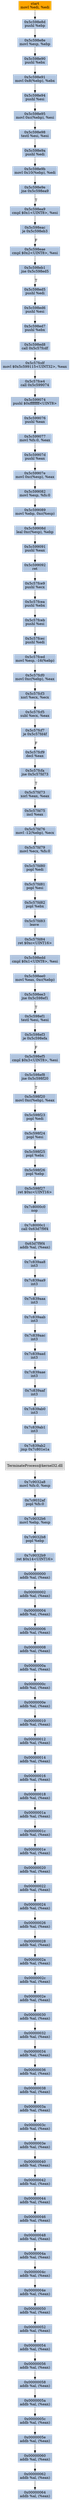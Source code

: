 digraph G {
node[shape=rectangle,style=filled,fillcolor=lightsteelblue,color=lightsteelblue]
bgcolor="transparent"
a0x5c598e8bmovl_edi_edi[label="start\nmovl %edi, %edi",color="lightgrey",fillcolor="orange"];
a0x5c598e8dpushl_ebp[label="0x5c598e8d\npushl %ebp"];
a0x5c598e8emovl_esp_ebp[label="0x5c598e8e\nmovl %esp, %ebp"];
a0x5c598e90pushl_ebx[label="0x5c598e90\npushl %ebx"];
a0x5c598e91movl_0x8ebp__ebx[label="0x5c598e91\nmovl 0x8(%ebp), %ebx"];
a0x5c598e94pushl_esi[label="0x5c598e94\npushl %esi"];
a0x5c598e95movl_0xcebp__esi[label="0x5c598e95\nmovl 0xc(%ebp), %esi"];
a0x5c598e98testl_esi_esi[label="0x5c598e98\ntestl %esi, %esi"];
a0x5c598e9apushl_edi[label="0x5c598e9a\npushl %edi"];
a0x5c598e9bmovl_0x10ebp__edi[label="0x5c598e9b\nmovl 0x10(%ebp), %edi"];
a0x5c598e9ejne_0x5c598ea9[label="0x5c598e9e\njne 0x5c598ea9"];
a0x5c598ea9cmpl_0x1UINT8_esi[label="0x5c598ea9\ncmpl $0x1<UINT8>, %esi"];
a0x5c598eacje_0x5c598eb3[label="0x5c598eac\nje 0x5c598eb3"];
a0x5c598eaecmpl_0x2UINT8_esi[label="0x5c598eae\ncmpl $0x2<UINT8>, %esi"];
a0x5c598eb1jne_0x5c598ed5[label="0x5c598eb1\njne 0x5c598ed5"];
a0x5c598ed5pushl_edi[label="0x5c598ed5\npushl %edi"];
a0x5c598ed6pushl_esi[label="0x5c598ed6\npushl %esi"];
a0x5c598ed7pushl_ebx[label="0x5c598ed7\npushl %ebx"];
a0x5c598ed8call_0x5c57fcdf[label="0x5c598ed8\ncall 0x5c57fcdf"];
a0x5c57fcdfmovl_0x5c599115UINT32_eax[label="0x5c57fcdf\nmovl $0x5c599115<UINT32>, %eax"];
a0x5c57fce4call_0x5c599074[label="0x5c57fce4\ncall 0x5c599074"];
a0x5c599074pushl_0xffffffffUINT8[label="0x5c599074\npushl $0xffffffff<UINT8>"];
a0x5c599076pushl_eax[label="0x5c599076\npushl %eax"];
a0x5c599077movl_fs_0_eax[label="0x5c599077\nmovl %fs:0, %eax"];
a0x5c59907dpushl_eax[label="0x5c59907d\npushl %eax"];
a0x5c59907emovl_0xcesp__eax[label="0x5c59907e\nmovl 0xc(%esp), %eax"];
a0x5c599082movl_esp_fs_0[label="0x5c599082\nmovl %esp, %fs:0"];
a0x5c599089movl_ebp_0xcesp_[label="0x5c599089\nmovl %ebp, 0xc(%esp)"];
a0x5c59908dleal_0xcesp__ebp[label="0x5c59908d\nleal 0xc(%esp), %ebp"];
a0x5c599091pushl_eax[label="0x5c599091\npushl %eax"];
a0x5c599092ret[label="0x5c599092\nret"];
a0x5c57fce9pushl_ecx[label="0x5c57fce9\npushl %ecx"];
a0x5c57fceapushl_ebx[label="0x5c57fcea\npushl %ebx"];
a0x5c57fcebpushl_esi[label="0x5c57fceb\npushl %esi"];
a0x5c57fcecpushl_edi[label="0x5c57fcec\npushl %edi"];
a0x5c57fcedmovl_esp__16ebp_[label="0x5c57fced\nmovl %esp, -16(%ebp)"];
a0x5c57fcf0movl_0xcebp__eax[label="0x5c57fcf0\nmovl 0xc(%ebp), %eax"];
a0x5c57fcf3xorl_ecx_ecx[label="0x5c57fcf3\nxorl %ecx, %ecx"];
a0x5c57fcf5subl_ecx_eax[label="0x5c57fcf5\nsubl %ecx, %eax"];
a0x5c57fcf7je_0x5c57fd4f[label="0x5c57fcf7\nje 0x5c57fd4f"];
a0x5c57fcf9decl_eax[label="0x5c57fcf9\ndecl %eax"];
a0x5c57fcfajne_0x5c57fd73[label="0x5c57fcfa\njne 0x5c57fd73"];
a0x5c57fd73xorl_eax_eax[label="0x5c57fd73\nxorl %eax, %eax"];
a0x5c57fd75incl_eax[label="0x5c57fd75\nincl %eax"];
a0x5c57fd76movl__12ebp__ecx[label="0x5c57fd76\nmovl -12(%ebp), %ecx"];
a0x5c57fd79movl_ecx_fs_0[label="0x5c57fd79\nmovl %ecx, %fs:0"];
a0x5c57fd80popl_edi[label="0x5c57fd80\npopl %edi"];
a0x5c57fd81popl_esi[label="0x5c57fd81\npopl %esi"];
a0x5c57fd82popl_ebx[label="0x5c57fd82\npopl %ebx"];
a0x5c57fd83leave_[label="0x5c57fd83\nleave "];
a0x5c57fd84ret_0xcUINT16[label="0x5c57fd84\nret $0xc<UINT16>"];
a0x5c598eddcmpl_0x1UINT8_esi[label="0x5c598edd\ncmpl $0x1<UINT8>, %esi"];
a0x5c598ee0movl_eax_0xcebp_[label="0x5c598ee0\nmovl %eax, 0xc(%ebp)"];
a0x5c598ee3jne_0x5c598ef1[label="0x5c598ee3\njne 0x5c598ef1"];
a0x5c598ef1testl_esi_esi[label="0x5c598ef1\ntestl %esi, %esi"];
a0x5c598ef3je_0x5c598efa[label="0x5c598ef3\nje 0x5c598efa"];
a0x5c598ef5cmpl_0x3UINT8_esi[label="0x5c598ef5\ncmpl $0x3<UINT8>, %esi"];
a0x5c598ef8jne_0x5c598f20[label="0x5c598ef8\njne 0x5c598f20"];
a0x5c598f20movl_0xcebp__eax[label="0x5c598f20\nmovl 0xc(%ebp), %eax"];
a0x5c598f23popl_edi[label="0x5c598f23\npopl %edi"];
a0x5c598f24popl_esi[label="0x5c598f24\npopl %esi"];
a0x5c598f25popl_ebx[label="0x5c598f25\npopl %ebx"];
a0x5c598f26popl_ebp[label="0x5c598f26\npopl %ebp"];
a0x5c598f27ret_0xcUINT16[label="0x5c598f27\nret $0xc<UINT16>"];
a0x7c8000c0nop_[label="0x7c8000c0\nnop "];
a0x7c8000c1call_0x63d7f9f4[label="0x7c8000c1\ncall 0x63d7f9f4"];
a0x63d7f9f4addb_al_eax_[label="0x63d7f9f4\naddb %al, (%eax)"];
a0x7c839aa8int3_[label="0x7c839aa8\nint3 "];
a0x7c839aa9int3_[label="0x7c839aa9\nint3 "];
a0x7c839aaaint3_[label="0x7c839aaa\nint3 "];
a0x7c839aabint3_[label="0x7c839aab\nint3 "];
a0x7c839aacint3_[label="0x7c839aac\nint3 "];
a0x7c839aadint3_[label="0x7c839aad\nint3 "];
a0x7c839aaeint3_[label="0x7c839aae\nint3 "];
a0x7c839aafint3_[label="0x7c839aaf\nint3 "];
a0x7c839ab0int3_[label="0x7c839ab0\nint3 "];
a0x7c839ab1int3_[label="0x7c839ab1\nint3 "];
a0x7c839ab2jmp_0x7c801e1a[label="0x7c839ab2\njmp 0x7c801e1a"];
TerminateProcess_kernel32_dll[label="TerminateProcess@kernel32.dll",color="lightgrey",fillcolor="lightgrey"];
a0x7c9032a8movl_fs_0_esp[label="0x7c9032a8\nmovl %fs:0, %esp"];
a0x7c9032afpopl_fs_0[label="0x7c9032af\npopl %fs:0"];
a0x7c9032b6movl_ebp_esp[label="0x7c9032b6\nmovl %ebp, %esp"];
a0x7c9032b8popl_ebp[label="0x7c9032b8\npopl %ebp"];
a0x7c9032b9ret_0x14UINT16[label="0x7c9032b9\nret $0x14<UINT16>"];
a0x00000000addb_al_eax_[label="0x00000000\naddb %al, (%eax)"];
a0x00000002addb_al_eax_[label="0x00000002\naddb %al, (%eax)"];
a0x00000004addb_al_eax_[label="0x00000004\naddb %al, (%eax)"];
a0x00000006addb_al_eax_[label="0x00000006\naddb %al, (%eax)"];
a0x00000008addb_al_eax_[label="0x00000008\naddb %al, (%eax)"];
a0x0000000aaddb_al_eax_[label="0x0000000a\naddb %al, (%eax)"];
a0x0000000caddb_al_eax_[label="0x0000000c\naddb %al, (%eax)"];
a0x0000000eaddb_al_eax_[label="0x0000000e\naddb %al, (%eax)"];
a0x00000010addb_al_eax_[label="0x00000010\naddb %al, (%eax)"];
a0x00000012addb_al_eax_[label="0x00000012\naddb %al, (%eax)"];
a0x00000014addb_al_eax_[label="0x00000014\naddb %al, (%eax)"];
a0x00000016addb_al_eax_[label="0x00000016\naddb %al, (%eax)"];
a0x00000018addb_al_eax_[label="0x00000018\naddb %al, (%eax)"];
a0x0000001aaddb_al_eax_[label="0x0000001a\naddb %al, (%eax)"];
a0x0000001caddb_al_eax_[label="0x0000001c\naddb %al, (%eax)"];
a0x0000001eaddb_al_eax_[label="0x0000001e\naddb %al, (%eax)"];
a0x00000020addb_al_eax_[label="0x00000020\naddb %al, (%eax)"];
a0x00000022addb_al_eax_[label="0x00000022\naddb %al, (%eax)"];
a0x00000024addb_al_eax_[label="0x00000024\naddb %al, (%eax)"];
a0x00000026addb_al_eax_[label="0x00000026\naddb %al, (%eax)"];
a0x00000028addb_al_eax_[label="0x00000028\naddb %al, (%eax)"];
a0x0000002aaddb_al_eax_[label="0x0000002a\naddb %al, (%eax)"];
a0x0000002caddb_al_eax_[label="0x0000002c\naddb %al, (%eax)"];
a0x0000002eaddb_al_eax_[label="0x0000002e\naddb %al, (%eax)"];
a0x00000030addb_al_eax_[label="0x00000030\naddb %al, (%eax)"];
a0x00000032addb_al_eax_[label="0x00000032\naddb %al, (%eax)"];
a0x00000034addb_al_eax_[label="0x00000034\naddb %al, (%eax)"];
a0x00000036addb_al_eax_[label="0x00000036\naddb %al, (%eax)"];
a0x00000038addb_al_eax_[label="0x00000038\naddb %al, (%eax)"];
a0x0000003aaddb_al_eax_[label="0x0000003a\naddb %al, (%eax)"];
a0x0000003caddb_al_eax_[label="0x0000003c\naddb %al, (%eax)"];
a0x0000003eaddb_al_eax_[label="0x0000003e\naddb %al, (%eax)"];
a0x00000040addb_al_eax_[label="0x00000040\naddb %al, (%eax)"];
a0x00000042addb_al_eax_[label="0x00000042\naddb %al, (%eax)"];
a0x00000044addb_al_eax_[label="0x00000044\naddb %al, (%eax)"];
a0x00000046addb_al_eax_[label="0x00000046\naddb %al, (%eax)"];
a0x00000048addb_al_eax_[label="0x00000048\naddb %al, (%eax)"];
a0x0000004aaddb_al_eax_[label="0x0000004a\naddb %al, (%eax)"];
a0x0000004caddb_al_eax_[label="0x0000004c\naddb %al, (%eax)"];
a0x0000004eaddb_al_eax_[label="0x0000004e\naddb %al, (%eax)"];
a0x00000050addb_al_eax_[label="0x00000050\naddb %al, (%eax)"];
a0x00000052addb_al_eax_[label="0x00000052\naddb %al, (%eax)"];
a0x00000054addb_al_eax_[label="0x00000054\naddb %al, (%eax)"];
a0x00000056addb_al_eax_[label="0x00000056\naddb %al, (%eax)"];
a0x00000058addb_al_eax_[label="0x00000058\naddb %al, (%eax)"];
a0x0000005aaddb_al_eax_[label="0x0000005a\naddb %al, (%eax)"];
a0x0000005caddb_al_eax_[label="0x0000005c\naddb %al, (%eax)"];
a0x0000005eaddb_al_eax_[label="0x0000005e\naddb %al, (%eax)"];
a0x00000060addb_al_eax_[label="0x00000060\naddb %al, (%eax)"];
a0x00000062addb_al_eax_[label="0x00000062\naddb %al, (%eax)"];
a0x00000064addb_al_eax_[label="0x00000064\naddb %al, (%eax)"];
a0x5c598e8bmovl_edi_edi -> a0x5c598e8dpushl_ebp [color="#000000"];
a0x5c598e8dpushl_ebp -> a0x5c598e8emovl_esp_ebp [color="#000000"];
a0x5c598e8emovl_esp_ebp -> a0x5c598e90pushl_ebx [color="#000000"];
a0x5c598e90pushl_ebx -> a0x5c598e91movl_0x8ebp__ebx [color="#000000"];
a0x5c598e91movl_0x8ebp__ebx -> a0x5c598e94pushl_esi [color="#000000"];
a0x5c598e94pushl_esi -> a0x5c598e95movl_0xcebp__esi [color="#000000"];
a0x5c598e95movl_0xcebp__esi -> a0x5c598e98testl_esi_esi [color="#000000"];
a0x5c598e98testl_esi_esi -> a0x5c598e9apushl_edi [color="#000000"];
a0x5c598e9apushl_edi -> a0x5c598e9bmovl_0x10ebp__edi [color="#000000"];
a0x5c598e9bmovl_0x10ebp__edi -> a0x5c598e9ejne_0x5c598ea9 [color="#000000"];
a0x5c598e9ejne_0x5c598ea9 -> a0x5c598ea9cmpl_0x1UINT8_esi [color="#000000",label="T"];
a0x5c598ea9cmpl_0x1UINT8_esi -> a0x5c598eacje_0x5c598eb3 [color="#000000"];
a0x5c598eacje_0x5c598eb3 -> a0x5c598eaecmpl_0x2UINT8_esi [color="#000000",label="F"];
a0x5c598eaecmpl_0x2UINT8_esi -> a0x5c598eb1jne_0x5c598ed5 [color="#000000"];
a0x5c598eb1jne_0x5c598ed5 -> a0x5c598ed5pushl_edi [color="#000000",label="T"];
a0x5c598ed5pushl_edi -> a0x5c598ed6pushl_esi [color="#000000"];
a0x5c598ed6pushl_esi -> a0x5c598ed7pushl_ebx [color="#000000"];
a0x5c598ed7pushl_ebx -> a0x5c598ed8call_0x5c57fcdf [color="#000000"];
a0x5c598ed8call_0x5c57fcdf -> a0x5c57fcdfmovl_0x5c599115UINT32_eax [color="#000000"];
a0x5c57fcdfmovl_0x5c599115UINT32_eax -> a0x5c57fce4call_0x5c599074 [color="#000000"];
a0x5c57fce4call_0x5c599074 -> a0x5c599074pushl_0xffffffffUINT8 [color="#000000"];
a0x5c599074pushl_0xffffffffUINT8 -> a0x5c599076pushl_eax [color="#000000"];
a0x5c599076pushl_eax -> a0x5c599077movl_fs_0_eax [color="#000000"];
a0x5c599077movl_fs_0_eax -> a0x5c59907dpushl_eax [color="#000000"];
a0x5c59907dpushl_eax -> a0x5c59907emovl_0xcesp__eax [color="#000000"];
a0x5c59907emovl_0xcesp__eax -> a0x5c599082movl_esp_fs_0 [color="#000000"];
a0x5c599082movl_esp_fs_0 -> a0x5c599089movl_ebp_0xcesp_ [color="#000000"];
a0x5c599089movl_ebp_0xcesp_ -> a0x5c59908dleal_0xcesp__ebp [color="#000000"];
a0x5c59908dleal_0xcesp__ebp -> a0x5c599091pushl_eax [color="#000000"];
a0x5c599091pushl_eax -> a0x5c599092ret [color="#000000"];
a0x5c599092ret -> a0x5c57fce9pushl_ecx [color="#000000"];
a0x5c57fce9pushl_ecx -> a0x5c57fceapushl_ebx [color="#000000"];
a0x5c57fceapushl_ebx -> a0x5c57fcebpushl_esi [color="#000000"];
a0x5c57fcebpushl_esi -> a0x5c57fcecpushl_edi [color="#000000"];
a0x5c57fcecpushl_edi -> a0x5c57fcedmovl_esp__16ebp_ [color="#000000"];
a0x5c57fcedmovl_esp__16ebp_ -> a0x5c57fcf0movl_0xcebp__eax [color="#000000"];
a0x5c57fcf0movl_0xcebp__eax -> a0x5c57fcf3xorl_ecx_ecx [color="#000000"];
a0x5c57fcf3xorl_ecx_ecx -> a0x5c57fcf5subl_ecx_eax [color="#000000"];
a0x5c57fcf5subl_ecx_eax -> a0x5c57fcf7je_0x5c57fd4f [color="#000000"];
a0x5c57fcf7je_0x5c57fd4f -> a0x5c57fcf9decl_eax [color="#000000",label="F"];
a0x5c57fcf9decl_eax -> a0x5c57fcfajne_0x5c57fd73 [color="#000000"];
a0x5c57fcfajne_0x5c57fd73 -> a0x5c57fd73xorl_eax_eax [color="#000000",label="T"];
a0x5c57fd73xorl_eax_eax -> a0x5c57fd75incl_eax [color="#000000"];
a0x5c57fd75incl_eax -> a0x5c57fd76movl__12ebp__ecx [color="#000000"];
a0x5c57fd76movl__12ebp__ecx -> a0x5c57fd79movl_ecx_fs_0 [color="#000000"];
a0x5c57fd79movl_ecx_fs_0 -> a0x5c57fd80popl_edi [color="#000000"];
a0x5c57fd80popl_edi -> a0x5c57fd81popl_esi [color="#000000"];
a0x5c57fd81popl_esi -> a0x5c57fd82popl_ebx [color="#000000"];
a0x5c57fd82popl_ebx -> a0x5c57fd83leave_ [color="#000000"];
a0x5c57fd83leave_ -> a0x5c57fd84ret_0xcUINT16 [color="#000000"];
a0x5c57fd84ret_0xcUINT16 -> a0x5c598eddcmpl_0x1UINT8_esi [color="#000000"];
a0x5c598eddcmpl_0x1UINT8_esi -> a0x5c598ee0movl_eax_0xcebp_ [color="#000000"];
a0x5c598ee0movl_eax_0xcebp_ -> a0x5c598ee3jne_0x5c598ef1 [color="#000000"];
a0x5c598ee3jne_0x5c598ef1 -> a0x5c598ef1testl_esi_esi [color="#000000",label="T"];
a0x5c598ef1testl_esi_esi -> a0x5c598ef3je_0x5c598efa [color="#000000"];
a0x5c598ef3je_0x5c598efa -> a0x5c598ef5cmpl_0x3UINT8_esi [color="#000000",label="F"];
a0x5c598ef5cmpl_0x3UINT8_esi -> a0x5c598ef8jne_0x5c598f20 [color="#000000"];
a0x5c598ef8jne_0x5c598f20 -> a0x5c598f20movl_0xcebp__eax [color="#000000",label="T"];
a0x5c598f20movl_0xcebp__eax -> a0x5c598f23popl_edi [color="#000000"];
a0x5c598f23popl_edi -> a0x5c598f24popl_esi [color="#000000"];
a0x5c598f24popl_esi -> a0x5c598f25popl_ebx [color="#000000"];
a0x5c598f25popl_ebx -> a0x5c598f26popl_ebp [color="#000000"];
a0x5c598f26popl_ebp -> a0x5c598f27ret_0xcUINT16 [color="#000000"];
a0x5c598f27ret_0xcUINT16 -> a0x7c8000c0nop_ [color="#000000"];
a0x7c8000c0nop_ -> a0x7c8000c1call_0x63d7f9f4 [color="#000000"];
a0x7c8000c1call_0x63d7f9f4 -> a0x63d7f9f4addb_al_eax_ [color="#000000"];
a0x63d7f9f4addb_al_eax_ -> a0x7c839aa8int3_ [color="#000000"];
a0x7c839aa8int3_ -> a0x7c839aa9int3_ [color="#000000"];
a0x7c839aa9int3_ -> a0x7c839aaaint3_ [color="#000000"];
a0x7c839aaaint3_ -> a0x7c839aabint3_ [color="#000000"];
a0x7c839aabint3_ -> a0x7c839aacint3_ [color="#000000"];
a0x7c839aacint3_ -> a0x7c839aadint3_ [color="#000000"];
a0x7c839aadint3_ -> a0x7c839aaeint3_ [color="#000000"];
a0x7c839aaeint3_ -> a0x7c839aafint3_ [color="#000000"];
a0x7c839aafint3_ -> a0x7c839ab0int3_ [color="#000000"];
a0x7c839ab0int3_ -> a0x7c839ab1int3_ [color="#000000"];
a0x7c839ab1int3_ -> a0x7c839ab2jmp_0x7c801e1a [color="#000000"];
a0x7c839ab2jmp_0x7c801e1a -> TerminateProcess_kernel32_dll [color="#000000"];
TerminateProcess_kernel32_dll -> a0x7c9032a8movl_fs_0_esp [color="#000000"];
a0x7c9032a8movl_fs_0_esp -> a0x7c9032afpopl_fs_0 [color="#000000"];
a0x7c9032afpopl_fs_0 -> a0x7c9032b6movl_ebp_esp [color="#000000"];
a0x7c9032b6movl_ebp_esp -> a0x7c9032b8popl_ebp [color="#000000"];
a0x7c9032b8popl_ebp -> a0x7c9032b9ret_0x14UINT16 [color="#000000"];
a0x7c9032b9ret_0x14UINT16 -> a0x00000000addb_al_eax_ [color="#000000"];
a0x00000000addb_al_eax_ -> a0x00000002addb_al_eax_ [color="#000000"];
a0x00000002addb_al_eax_ -> a0x00000004addb_al_eax_ [color="#000000"];
a0x00000004addb_al_eax_ -> a0x00000006addb_al_eax_ [color="#000000"];
a0x00000006addb_al_eax_ -> a0x00000008addb_al_eax_ [color="#000000"];
a0x00000008addb_al_eax_ -> a0x0000000aaddb_al_eax_ [color="#000000"];
a0x0000000aaddb_al_eax_ -> a0x0000000caddb_al_eax_ [color="#000000"];
a0x0000000caddb_al_eax_ -> a0x0000000eaddb_al_eax_ [color="#000000"];
a0x0000000eaddb_al_eax_ -> a0x00000010addb_al_eax_ [color="#000000"];
a0x00000010addb_al_eax_ -> a0x00000012addb_al_eax_ [color="#000000"];
a0x00000012addb_al_eax_ -> a0x00000014addb_al_eax_ [color="#000000"];
a0x00000014addb_al_eax_ -> a0x00000016addb_al_eax_ [color="#000000"];
a0x00000016addb_al_eax_ -> a0x00000018addb_al_eax_ [color="#000000"];
a0x00000018addb_al_eax_ -> a0x0000001aaddb_al_eax_ [color="#000000"];
a0x0000001aaddb_al_eax_ -> a0x0000001caddb_al_eax_ [color="#000000"];
a0x0000001caddb_al_eax_ -> a0x0000001eaddb_al_eax_ [color="#000000"];
a0x0000001eaddb_al_eax_ -> a0x00000020addb_al_eax_ [color="#000000"];
a0x00000020addb_al_eax_ -> a0x00000022addb_al_eax_ [color="#000000"];
a0x00000022addb_al_eax_ -> a0x00000024addb_al_eax_ [color="#000000"];
a0x00000024addb_al_eax_ -> a0x00000026addb_al_eax_ [color="#000000"];
a0x00000026addb_al_eax_ -> a0x00000028addb_al_eax_ [color="#000000"];
a0x00000028addb_al_eax_ -> a0x0000002aaddb_al_eax_ [color="#000000"];
a0x0000002aaddb_al_eax_ -> a0x0000002caddb_al_eax_ [color="#000000"];
a0x0000002caddb_al_eax_ -> a0x0000002eaddb_al_eax_ [color="#000000"];
a0x0000002eaddb_al_eax_ -> a0x00000030addb_al_eax_ [color="#000000"];
a0x00000030addb_al_eax_ -> a0x00000032addb_al_eax_ [color="#000000"];
a0x00000032addb_al_eax_ -> a0x00000034addb_al_eax_ [color="#000000"];
a0x00000034addb_al_eax_ -> a0x00000036addb_al_eax_ [color="#000000"];
a0x00000036addb_al_eax_ -> a0x00000038addb_al_eax_ [color="#000000"];
a0x00000038addb_al_eax_ -> a0x0000003aaddb_al_eax_ [color="#000000"];
a0x0000003aaddb_al_eax_ -> a0x0000003caddb_al_eax_ [color="#000000"];
a0x0000003caddb_al_eax_ -> a0x0000003eaddb_al_eax_ [color="#000000"];
a0x0000003eaddb_al_eax_ -> a0x00000040addb_al_eax_ [color="#000000"];
a0x00000040addb_al_eax_ -> a0x00000042addb_al_eax_ [color="#000000"];
a0x00000042addb_al_eax_ -> a0x00000044addb_al_eax_ [color="#000000"];
a0x00000044addb_al_eax_ -> a0x00000046addb_al_eax_ [color="#000000"];
a0x00000046addb_al_eax_ -> a0x00000048addb_al_eax_ [color="#000000"];
a0x00000048addb_al_eax_ -> a0x0000004aaddb_al_eax_ [color="#000000"];
a0x0000004aaddb_al_eax_ -> a0x0000004caddb_al_eax_ [color="#000000"];
a0x0000004caddb_al_eax_ -> a0x0000004eaddb_al_eax_ [color="#000000"];
a0x0000004eaddb_al_eax_ -> a0x00000050addb_al_eax_ [color="#000000"];
a0x00000050addb_al_eax_ -> a0x00000052addb_al_eax_ [color="#000000"];
a0x00000052addb_al_eax_ -> a0x00000054addb_al_eax_ [color="#000000"];
a0x00000054addb_al_eax_ -> a0x00000056addb_al_eax_ [color="#000000"];
a0x00000056addb_al_eax_ -> a0x00000058addb_al_eax_ [color="#000000"];
a0x00000058addb_al_eax_ -> a0x0000005aaddb_al_eax_ [color="#000000"];
a0x0000005aaddb_al_eax_ -> a0x0000005caddb_al_eax_ [color="#000000"];
a0x0000005caddb_al_eax_ -> a0x0000005eaddb_al_eax_ [color="#000000"];
a0x0000005eaddb_al_eax_ -> a0x00000060addb_al_eax_ [color="#000000"];
a0x00000060addb_al_eax_ -> a0x00000062addb_al_eax_ [color="#000000"];
a0x00000062addb_al_eax_ -> a0x00000064addb_al_eax_ [color="#000000"];
}
